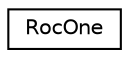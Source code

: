 digraph "Graphical Class Hierarchy"
{
  edge [fontname="Helvetica",fontsize="10",labelfontname="Helvetica",labelfontsize="10"];
  node [fontname="Helvetica",fontsize="10",shape=record];
  rankdir="LR";
  Node1 [label="RocOne",height=0.2,width=0.4,color="black", fillcolor="white", style="filled",URL="$classRocOne.html"];
}
